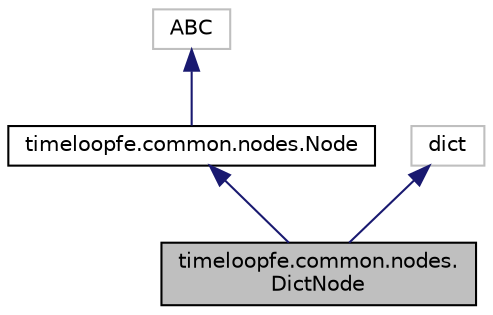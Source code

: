 digraph "timeloopfe.common.nodes.DictNode"
{
 // LATEX_PDF_SIZE
  edge [fontname="Helvetica",fontsize="10",labelfontname="Helvetica",labelfontsize="10"];
  node [fontname="Helvetica",fontsize="10",shape=record];
  Node1 [label="timeloopfe.common.nodes.\lDictNode",height=0.2,width=0.4,color="black", fillcolor="grey75", style="filled", fontcolor="black",tooltip="A node that is a dictionary of other nodes."];
  Node2 -> Node1 [dir="back",color="midnightblue",fontsize="10",style="solid"];
  Node2 [label="timeloopfe.common.nodes.Node",height=0.2,width=0.4,color="black", fillcolor="white", style="filled",URL="$classtimeloopfe_1_1common_1_1nodes_1_1Node.html",tooltip="Base class for all nodes in the hierarchy."];
  Node3 -> Node2 [dir="back",color="midnightblue",fontsize="10",style="solid"];
  Node3 [label="ABC",height=0.2,width=0.4,color="grey75", fillcolor="white", style="filled",tooltip=" "];
  Node4 -> Node1 [dir="back",color="midnightblue",fontsize="10",style="solid"];
  Node4 [label="dict",height=0.2,width=0.4,color="grey75", fillcolor="white", style="filled",tooltip=" "];
}
